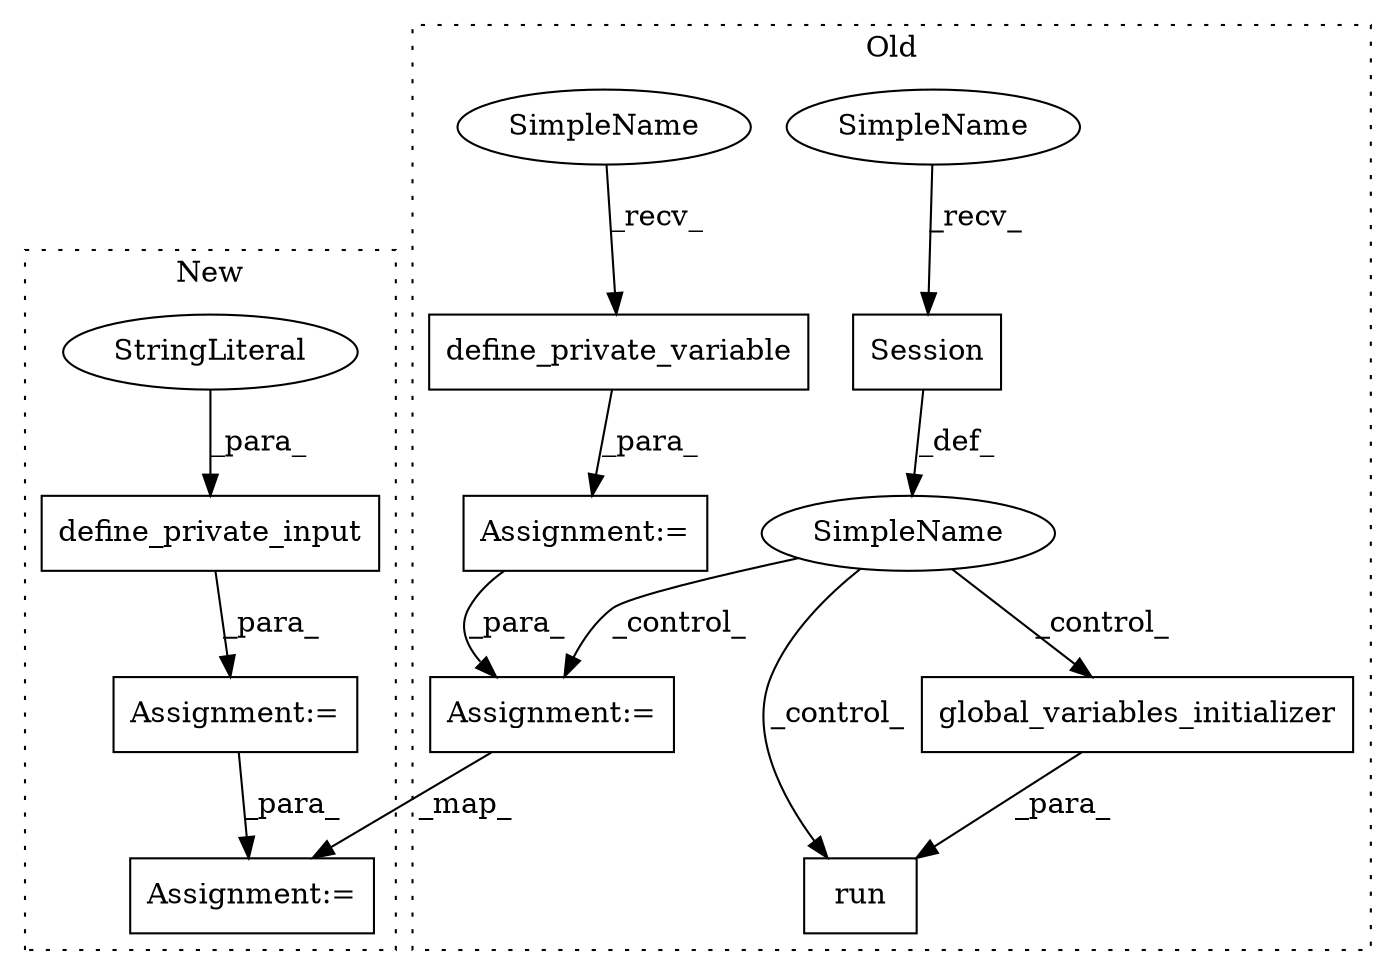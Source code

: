 digraph G {
subgraph cluster0 {
1 [label="global_variables_initializer" a="32" s="6230" l="30" shape="box"];
3 [label="run" a="32" s="6215,6260" l="4,1" shape="box"];
5 [label="SimpleName" a="42" s="" l="" shape="ellipse"];
7 [label="Assignment:=" a="7" s="6310" l="1" shape="box"];
9 [label="define_private_variable" a="32" s="6105,6139" l="24,1" shape="box"];
10 [label="Session" a="32" s="6175" l="9" shape="box"];
11 [label="Assignment:=" a="7" s="6091" l="1" shape="box"];
12 [label="SimpleName" a="42" s="6092" l="12" shape="ellipse"];
13 [label="SimpleName" a="42" s="6162" l="12" shape="ellipse"];
label = "Old";
style="dotted";
}
subgraph cluster1 {
2 [label="define_private_input" a="32" s="6311,6389" l="21,1" shape="box"];
4 [label="StringLiteral" a="45" s="6332" l="10" shape="ellipse"];
6 [label="Assignment:=" a="7" s="6297" l="1" shape="box"];
8 [label="Assignment:=" a="7" s="6510" l="1" shape="box"];
label = "New";
style="dotted";
}
1 -> 3 [label="_para_"];
2 -> 6 [label="_para_"];
4 -> 2 [label="_para_"];
5 -> 1 [label="_control_"];
5 -> 7 [label="_control_"];
5 -> 3 [label="_control_"];
6 -> 8 [label="_para_"];
7 -> 8 [label="_map_"];
9 -> 11 [label="_para_"];
10 -> 5 [label="_def_"];
11 -> 7 [label="_para_"];
12 -> 9 [label="_recv_"];
13 -> 10 [label="_recv_"];
}